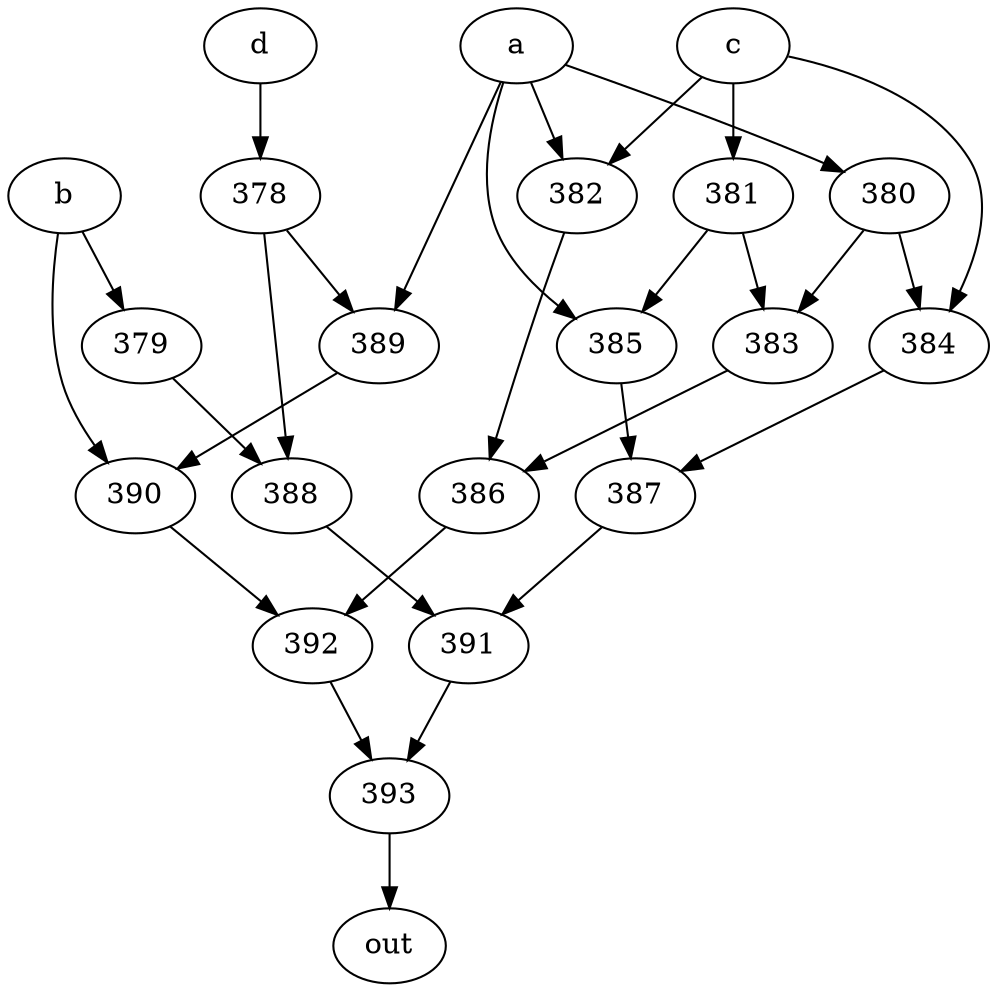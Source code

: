 strict digraph "" {
	393 -> out;
	a -> 380;
	a -> 382;
	a -> 385;
	a -> 389;
	380 -> 383;
	380 -> 384;
	382 -> 386;
	385 -> 387;
	389 -> 390;
	383 -> 386;
	384 -> 387;
	386 -> 392;
	387 -> 391;
	390 -> 392;
	b -> 390;
	b -> 379;
	379 -> 388;
	388 -> 391;
	392 -> 393;
	c -> 382;
	c -> 384;
	c -> 381;
	381 -> 385;
	381 -> 383;
	d -> 378;
	378 -> 389;
	378 -> 388;
	391 -> 393;
}
